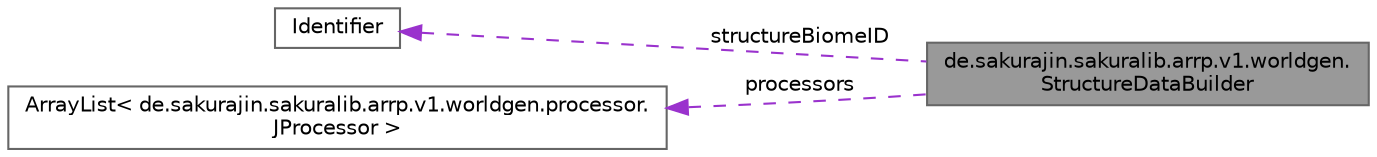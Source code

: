digraph "de.sakurajin.sakuralib.arrp.v1.worldgen.StructureDataBuilder"
{
 // LATEX_PDF_SIZE
  bgcolor="transparent";
  edge [fontname=Helvetica,fontsize=10,labelfontname=Helvetica,labelfontsize=10];
  node [fontname=Helvetica,fontsize=10,shape=box,height=0.2,width=0.4];
  rankdir="LR";
  Node1 [label="de.sakurajin.sakuralib.arrp.v1.worldgen.\lStructureDataBuilder",height=0.2,width=0.4,color="gray40", fillcolor="grey60", style="filled", fontcolor="black",tooltip=" "];
  Node2 -> Node1 [dir="back",color="darkorchid3",style="dashed",label=" structureBiomeID" ];
  Node2 [label="Identifier",height=0.2,width=0.4,color="gray40", fillcolor="white", style="filled",tooltip=" "];
  Node3 -> Node1 [dir="back",color="darkorchid3",style="dashed",label=" processors" ];
  Node3 [label="ArrayList\< de.sakurajin.sakuralib.arrp.v1.worldgen.processor.\lJProcessor \>",height=0.2,width=0.4,color="gray40", fillcolor="white", style="filled",tooltip=" "];
}
